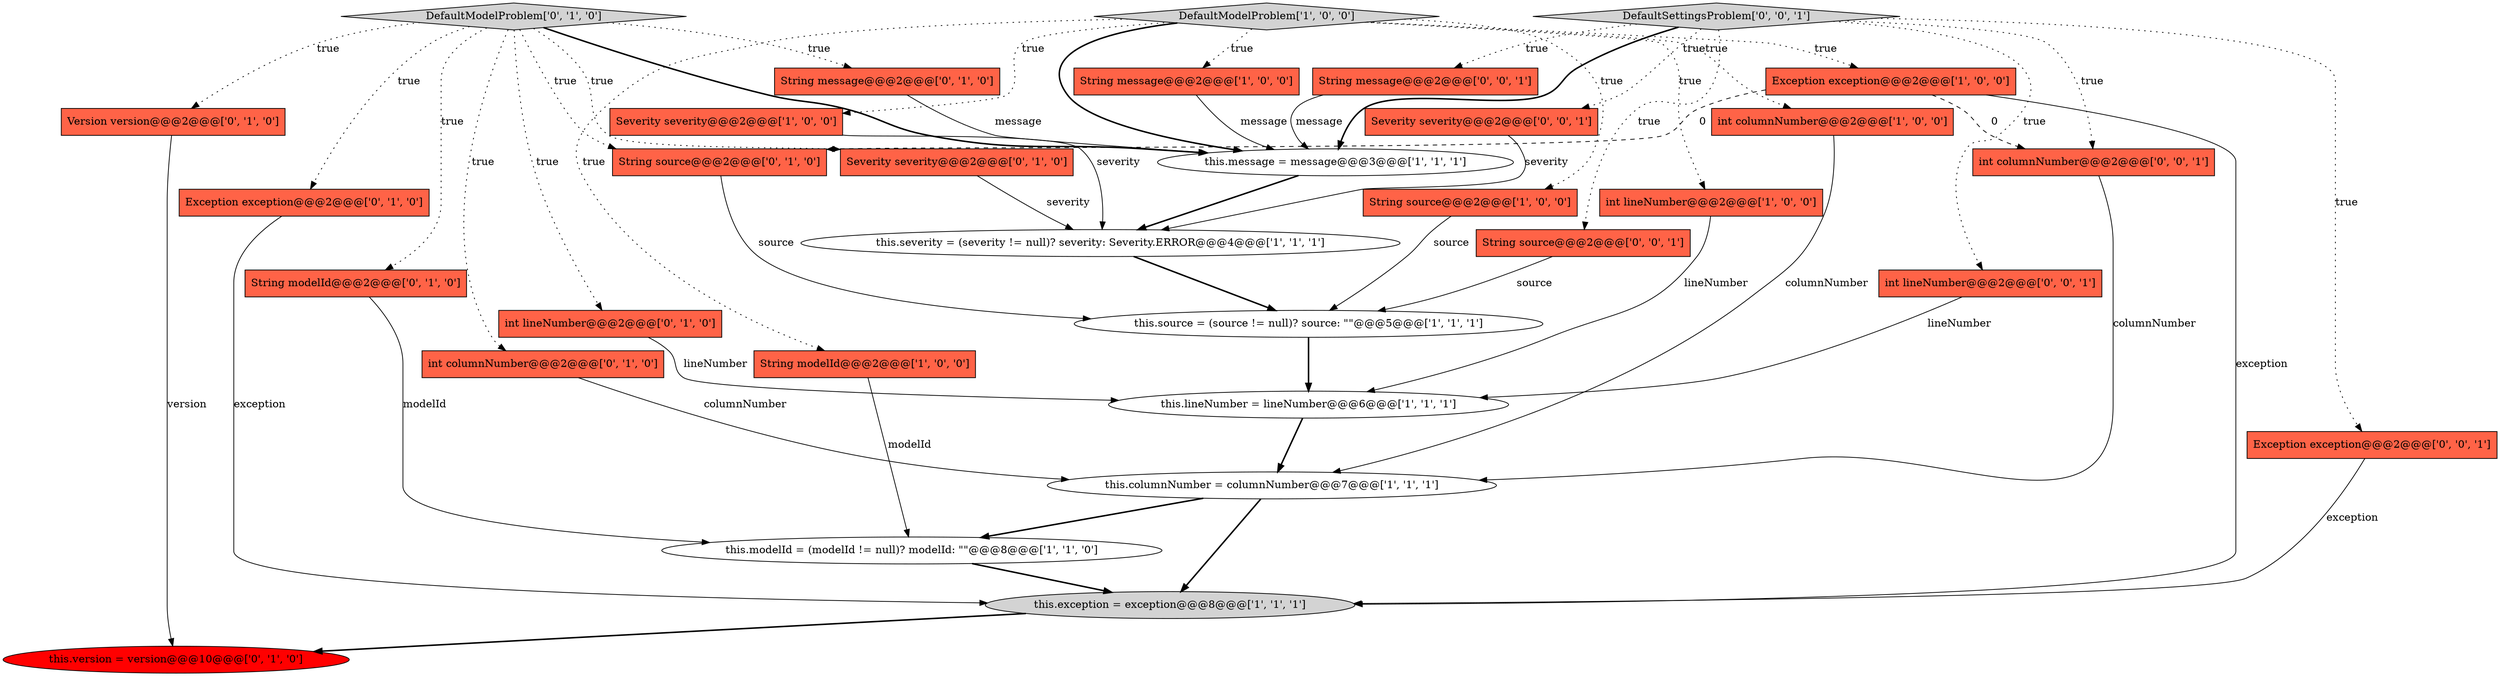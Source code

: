 digraph {
19 [style = filled, label = "Version version@@@2@@@['0', '1', '0']", fillcolor = tomato, shape = box image = "AAA0AAABBB2BBB"];
18 [style = filled, label = "String modelId@@@2@@@['0', '1', '0']", fillcolor = tomato, shape = box image = "AAA0AAABBB2BBB"];
13 [style = filled, label = "int columnNumber@@@2@@@['1', '0', '0']", fillcolor = tomato, shape = box image = "AAA0AAABBB1BBB"];
29 [style = filled, label = "DefaultSettingsProblem['0', '0', '1']", fillcolor = lightgray, shape = diamond image = "AAA0AAABBB3BBB"];
6 [style = filled, label = "String modelId@@@2@@@['1', '0', '0']", fillcolor = tomato, shape = box image = "AAA0AAABBB1BBB"];
12 [style = filled, label = "int lineNumber@@@2@@@['1', '0', '0']", fillcolor = tomato, shape = box image = "AAA0AAABBB1BBB"];
1 [style = filled, label = "DefaultModelProblem['1', '0', '0']", fillcolor = lightgray, shape = diamond image = "AAA0AAABBB1BBB"];
27 [style = filled, label = "Severity severity@@@2@@@['0', '0', '1']", fillcolor = tomato, shape = box image = "AAA0AAABBB3BBB"];
9 [style = filled, label = "Severity severity@@@2@@@['1', '0', '0']", fillcolor = tomato, shape = box image = "AAA0AAABBB1BBB"];
26 [style = filled, label = "String source@@@2@@@['0', '0', '1']", fillcolor = tomato, shape = box image = "AAA0AAABBB3BBB"];
28 [style = filled, label = "String message@@@2@@@['0', '0', '1']", fillcolor = tomato, shape = box image = "AAA0AAABBB3BBB"];
5 [style = filled, label = "this.source = (source != null)? source: \"\"@@@5@@@['1', '1', '1']", fillcolor = white, shape = ellipse image = "AAA0AAABBB1BBB"];
17 [style = filled, label = "DefaultModelProblem['0', '1', '0']", fillcolor = lightgray, shape = diamond image = "AAA0AAABBB2BBB"];
15 [style = filled, label = "Exception exception@@@2@@@['0', '1', '0']", fillcolor = tomato, shape = box image = "AAA0AAABBB2BBB"];
4 [style = filled, label = "String source@@@2@@@['1', '0', '0']", fillcolor = tomato, shape = box image = "AAA0AAABBB1BBB"];
22 [style = filled, label = "Severity severity@@@2@@@['0', '1', '0']", fillcolor = tomato, shape = box image = "AAA0AAABBB2BBB"];
20 [style = filled, label = "int lineNumber@@@2@@@['0', '1', '0']", fillcolor = tomato, shape = box image = "AAA0AAABBB2BBB"];
10 [style = filled, label = "this.columnNumber = columnNumber@@@7@@@['1', '1', '1']", fillcolor = white, shape = ellipse image = "AAA0AAABBB1BBB"];
0 [style = filled, label = "this.message = message@@@3@@@['1', '1', '1']", fillcolor = white, shape = ellipse image = "AAA0AAABBB1BBB"];
11 [style = filled, label = "this.modelId = (modelId != null)? modelId: \"\"@@@8@@@['1', '1', '0']", fillcolor = white, shape = ellipse image = "AAA0AAABBB1BBB"];
2 [style = filled, label = "this.lineNumber = lineNumber@@@6@@@['1', '1', '1']", fillcolor = white, shape = ellipse image = "AAA0AAABBB1BBB"];
14 [style = filled, label = "Exception exception@@@2@@@['1', '0', '0']", fillcolor = tomato, shape = box image = "AAA1AAABBB1BBB"];
8 [style = filled, label = "this.severity = (severity != null)? severity: Severity.ERROR@@@4@@@['1', '1', '1']", fillcolor = white, shape = ellipse image = "AAA0AAABBB1BBB"];
23 [style = filled, label = "String source@@@2@@@['0', '1', '0']", fillcolor = tomato, shape = box image = "AAA1AAABBB2BBB"];
25 [style = filled, label = "Exception exception@@@2@@@['0', '0', '1']", fillcolor = tomato, shape = box image = "AAA0AAABBB3BBB"];
3 [style = filled, label = "String message@@@2@@@['1', '0', '0']", fillcolor = tomato, shape = box image = "AAA0AAABBB1BBB"];
16 [style = filled, label = "String message@@@2@@@['0', '1', '0']", fillcolor = tomato, shape = box image = "AAA0AAABBB2BBB"];
21 [style = filled, label = "int columnNumber@@@2@@@['0', '1', '0']", fillcolor = tomato, shape = box image = "AAA0AAABBB2BBB"];
30 [style = filled, label = "int lineNumber@@@2@@@['0', '0', '1']", fillcolor = tomato, shape = box image = "AAA0AAABBB3BBB"];
7 [style = filled, label = "this.exception = exception@@@8@@@['1', '1', '1']", fillcolor = lightgray, shape = ellipse image = "AAA0AAABBB1BBB"];
31 [style = filled, label = "int columnNumber@@@2@@@['0', '0', '1']", fillcolor = tomato, shape = box image = "AAA0AAABBB3BBB"];
24 [style = filled, label = "this.version = version@@@10@@@['0', '1', '0']", fillcolor = red, shape = ellipse image = "AAA1AAABBB2BBB"];
13->10 [style = solid, label="columnNumber"];
22->8 [style = solid, label="severity"];
17->20 [style = dotted, label="true"];
9->8 [style = solid, label="severity"];
19->24 [style = solid, label="version"];
26->5 [style = solid, label="source"];
23->5 [style = solid, label="source"];
17->18 [style = dotted, label="true"];
28->0 [style = solid, label="message"];
29->27 [style = dotted, label="true"];
6->11 [style = solid, label="modelId"];
29->0 [style = bold, label=""];
16->0 [style = solid, label="message"];
12->2 [style = solid, label="lineNumber"];
18->11 [style = solid, label="modelId"];
3->0 [style = solid, label="message"];
1->4 [style = dotted, label="true"];
1->0 [style = bold, label=""];
1->14 [style = dotted, label="true"];
2->10 [style = bold, label=""];
29->26 [style = dotted, label="true"];
20->2 [style = solid, label="lineNumber"];
10->7 [style = bold, label=""];
17->23 [style = dotted, label="true"];
1->3 [style = dotted, label="true"];
17->16 [style = dotted, label="true"];
1->13 [style = dotted, label="true"];
30->2 [style = solid, label="lineNumber"];
5->2 [style = bold, label=""];
7->24 [style = bold, label=""];
31->10 [style = solid, label="columnNumber"];
14->23 [style = dashed, label="0"];
10->11 [style = bold, label=""];
17->0 [style = bold, label=""];
17->15 [style = dotted, label="true"];
25->7 [style = solid, label="exception"];
8->5 [style = bold, label=""];
29->28 [style = dotted, label="true"];
1->9 [style = dotted, label="true"];
15->7 [style = solid, label="exception"];
1->12 [style = dotted, label="true"];
0->8 [style = bold, label=""];
17->19 [style = dotted, label="true"];
14->7 [style = solid, label="exception"];
29->30 [style = dotted, label="true"];
17->22 [style = dotted, label="true"];
4->5 [style = solid, label="source"];
1->6 [style = dotted, label="true"];
29->31 [style = dotted, label="true"];
17->21 [style = dotted, label="true"];
11->7 [style = bold, label=""];
29->25 [style = dotted, label="true"];
27->8 [style = solid, label="severity"];
21->10 [style = solid, label="columnNumber"];
14->31 [style = dashed, label="0"];
}
